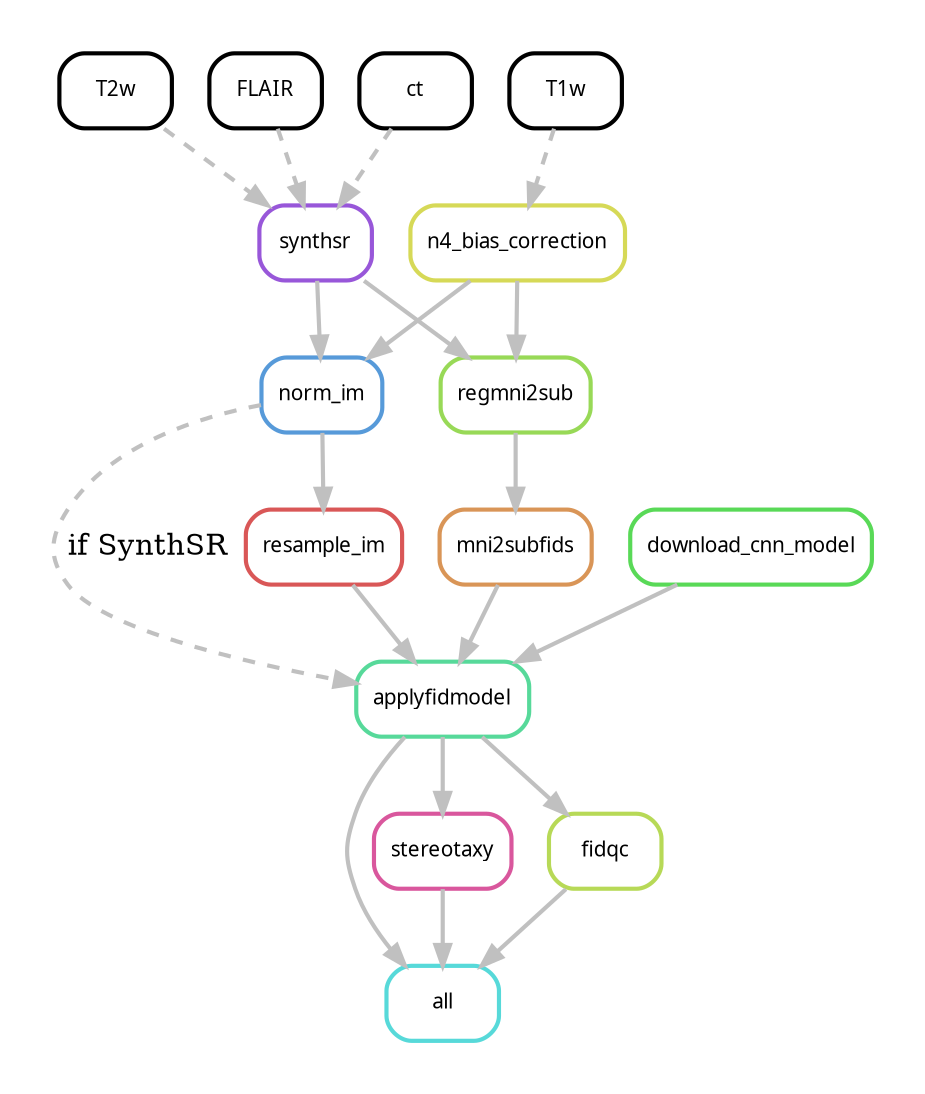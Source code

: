 digraph snakemake_dag {
    graph[bgcolor=white, margin=0.3];
    node[shape=box, style=rounded, fontname=sans, fontsize=10, penwidth=2];
    edge[penwidth=2, color=grey];

    synthsr[label = "synthsr", color = "0.75 0.6 0.85", style="rounded"];

    1[label = "applyfidmodel", color = "0.42 0.6 0.85", style="rounded"];
    2[label = "resample_im", color = "0.00 0.6 0.85", style="rounded"];
    3[label = "norm_im", color = "0.58 0.6 0.85", style="rounded"];
    5[label = "mni2subfids", color = "0.08 0.6 0.85", style="rounded"];
    6[label = "regmni2sub", color = "0.25 0.6 0.85", style="rounded"];
    7[label = "download_cnn_model", color = "0.33 0.6 0.85", style="rounded"];
    0[label = "all", color = "0.50 0.6 0.85", style="rounded"];
    4[label = "n4_bias_correction", color = "0.17 0.6 0.85", style="rounded"];
    8[label = "stereotaxy", color = "0.91 0.6 0.85", style="rounded"];
    9[label = "fidqc", color = "0.21 0.6 0.85", style="rounded"];

    7 -> 1
    2 -> 1
    5 -> 1
    3 -> 2
    6 -> 5
    4 -> 6
    4 -> 3
    1 -> 0
    1 -> 8
    8 -> 0
    1 -> 9
    9 -> 0

    3 -> 1 [label = "if SynthSR", style = "dashed", color = "grey"];

    T1w -> 4[style=dashed];
    T2w -> synthsr[style=dashed];
    FLAIR -> synthsr[style=dashed];
    ct -> synthsr[style=dashed];
    synthsr -> 3;
    synthsr -> 6;
 }
